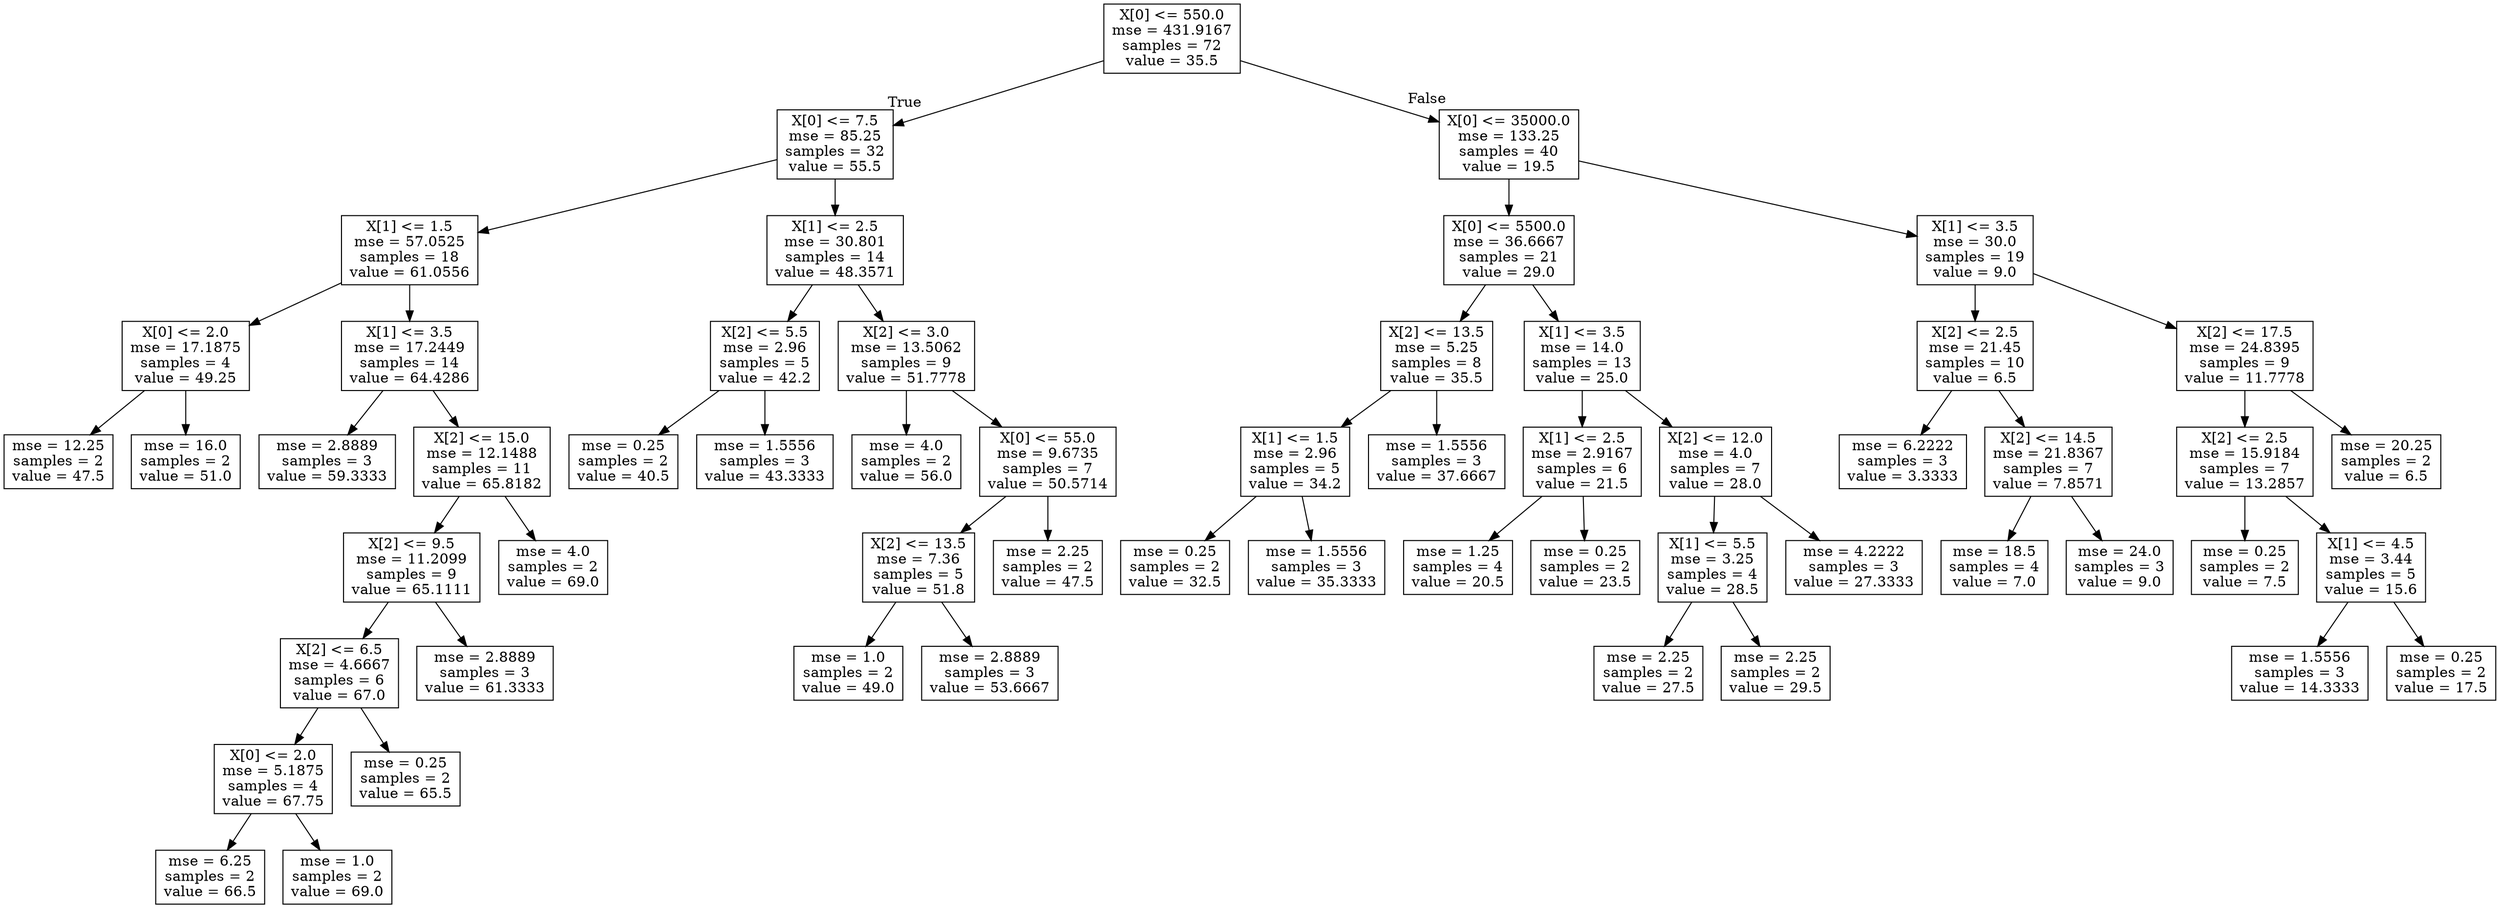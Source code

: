 digraph Tree {
node [shape=box] ;
0 [label="X[0] <= 550.0\nmse = 431.9167\nsamples = 72\nvalue = 35.5"] ;
1 [label="X[0] <= 7.5\nmse = 85.25\nsamples = 32\nvalue = 55.5"] ;
0 -> 1 [labeldistance=2.5, labelangle=45, headlabel="True"] ;
2 [label="X[1] <= 1.5\nmse = 57.0525\nsamples = 18\nvalue = 61.0556"] ;
1 -> 2 ;
3 [label="X[0] <= 2.0\nmse = 17.1875\nsamples = 4\nvalue = 49.25"] ;
2 -> 3 ;
4 [label="mse = 12.25\nsamples = 2\nvalue = 47.5"] ;
3 -> 4 ;
5 [label="mse = 16.0\nsamples = 2\nvalue = 51.0"] ;
3 -> 5 ;
6 [label="X[1] <= 3.5\nmse = 17.2449\nsamples = 14\nvalue = 64.4286"] ;
2 -> 6 ;
7 [label="mse = 2.8889\nsamples = 3\nvalue = 59.3333"] ;
6 -> 7 ;
8 [label="X[2] <= 15.0\nmse = 12.1488\nsamples = 11\nvalue = 65.8182"] ;
6 -> 8 ;
9 [label="X[2] <= 9.5\nmse = 11.2099\nsamples = 9\nvalue = 65.1111"] ;
8 -> 9 ;
10 [label="X[2] <= 6.5\nmse = 4.6667\nsamples = 6\nvalue = 67.0"] ;
9 -> 10 ;
11 [label="X[0] <= 2.0\nmse = 5.1875\nsamples = 4\nvalue = 67.75"] ;
10 -> 11 ;
12 [label="mse = 6.25\nsamples = 2\nvalue = 66.5"] ;
11 -> 12 ;
13 [label="mse = 1.0\nsamples = 2\nvalue = 69.0"] ;
11 -> 13 ;
14 [label="mse = 0.25\nsamples = 2\nvalue = 65.5"] ;
10 -> 14 ;
15 [label="mse = 2.8889\nsamples = 3\nvalue = 61.3333"] ;
9 -> 15 ;
16 [label="mse = 4.0\nsamples = 2\nvalue = 69.0"] ;
8 -> 16 ;
17 [label="X[1] <= 2.5\nmse = 30.801\nsamples = 14\nvalue = 48.3571"] ;
1 -> 17 ;
18 [label="X[2] <= 5.5\nmse = 2.96\nsamples = 5\nvalue = 42.2"] ;
17 -> 18 ;
19 [label="mse = 0.25\nsamples = 2\nvalue = 40.5"] ;
18 -> 19 ;
20 [label="mse = 1.5556\nsamples = 3\nvalue = 43.3333"] ;
18 -> 20 ;
21 [label="X[2] <= 3.0\nmse = 13.5062\nsamples = 9\nvalue = 51.7778"] ;
17 -> 21 ;
22 [label="mse = 4.0\nsamples = 2\nvalue = 56.0"] ;
21 -> 22 ;
23 [label="X[0] <= 55.0\nmse = 9.6735\nsamples = 7\nvalue = 50.5714"] ;
21 -> 23 ;
24 [label="X[2] <= 13.5\nmse = 7.36\nsamples = 5\nvalue = 51.8"] ;
23 -> 24 ;
25 [label="mse = 1.0\nsamples = 2\nvalue = 49.0"] ;
24 -> 25 ;
26 [label="mse = 2.8889\nsamples = 3\nvalue = 53.6667"] ;
24 -> 26 ;
27 [label="mse = 2.25\nsamples = 2\nvalue = 47.5"] ;
23 -> 27 ;
28 [label="X[0] <= 35000.0\nmse = 133.25\nsamples = 40\nvalue = 19.5"] ;
0 -> 28 [labeldistance=2.5, labelangle=-45, headlabel="False"] ;
29 [label="X[0] <= 5500.0\nmse = 36.6667\nsamples = 21\nvalue = 29.0"] ;
28 -> 29 ;
30 [label="X[2] <= 13.5\nmse = 5.25\nsamples = 8\nvalue = 35.5"] ;
29 -> 30 ;
31 [label="X[1] <= 1.5\nmse = 2.96\nsamples = 5\nvalue = 34.2"] ;
30 -> 31 ;
32 [label="mse = 0.25\nsamples = 2\nvalue = 32.5"] ;
31 -> 32 ;
33 [label="mse = 1.5556\nsamples = 3\nvalue = 35.3333"] ;
31 -> 33 ;
34 [label="mse = 1.5556\nsamples = 3\nvalue = 37.6667"] ;
30 -> 34 ;
35 [label="X[1] <= 3.5\nmse = 14.0\nsamples = 13\nvalue = 25.0"] ;
29 -> 35 ;
36 [label="X[1] <= 2.5\nmse = 2.9167\nsamples = 6\nvalue = 21.5"] ;
35 -> 36 ;
37 [label="mse = 1.25\nsamples = 4\nvalue = 20.5"] ;
36 -> 37 ;
38 [label="mse = 0.25\nsamples = 2\nvalue = 23.5"] ;
36 -> 38 ;
39 [label="X[2] <= 12.0\nmse = 4.0\nsamples = 7\nvalue = 28.0"] ;
35 -> 39 ;
40 [label="X[1] <= 5.5\nmse = 3.25\nsamples = 4\nvalue = 28.5"] ;
39 -> 40 ;
41 [label="mse = 2.25\nsamples = 2\nvalue = 27.5"] ;
40 -> 41 ;
42 [label="mse = 2.25\nsamples = 2\nvalue = 29.5"] ;
40 -> 42 ;
43 [label="mse = 4.2222\nsamples = 3\nvalue = 27.3333"] ;
39 -> 43 ;
44 [label="X[1] <= 3.5\nmse = 30.0\nsamples = 19\nvalue = 9.0"] ;
28 -> 44 ;
45 [label="X[2] <= 2.5\nmse = 21.45\nsamples = 10\nvalue = 6.5"] ;
44 -> 45 ;
46 [label="mse = 6.2222\nsamples = 3\nvalue = 3.3333"] ;
45 -> 46 ;
47 [label="X[2] <= 14.5\nmse = 21.8367\nsamples = 7\nvalue = 7.8571"] ;
45 -> 47 ;
48 [label="mse = 18.5\nsamples = 4\nvalue = 7.0"] ;
47 -> 48 ;
49 [label="mse = 24.0\nsamples = 3\nvalue = 9.0"] ;
47 -> 49 ;
50 [label="X[2] <= 17.5\nmse = 24.8395\nsamples = 9\nvalue = 11.7778"] ;
44 -> 50 ;
51 [label="X[2] <= 2.5\nmse = 15.9184\nsamples = 7\nvalue = 13.2857"] ;
50 -> 51 ;
52 [label="mse = 0.25\nsamples = 2\nvalue = 7.5"] ;
51 -> 52 ;
53 [label="X[1] <= 4.5\nmse = 3.44\nsamples = 5\nvalue = 15.6"] ;
51 -> 53 ;
54 [label="mse = 1.5556\nsamples = 3\nvalue = 14.3333"] ;
53 -> 54 ;
55 [label="mse = 0.25\nsamples = 2\nvalue = 17.5"] ;
53 -> 55 ;
56 [label="mse = 20.25\nsamples = 2\nvalue = 6.5"] ;
50 -> 56 ;
}